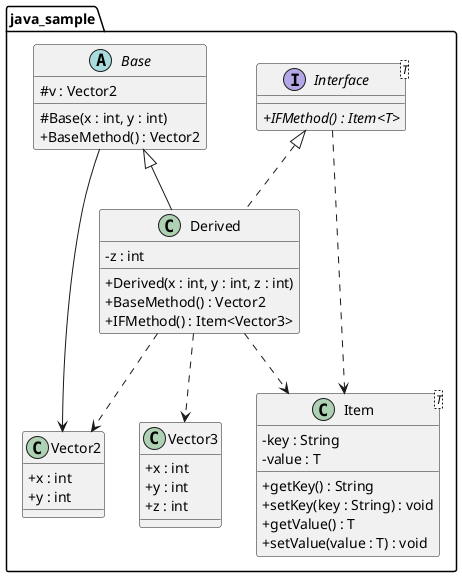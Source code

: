 @startuml class-diagram

skinparam classAttributeIconSize 0

package java_sample {

	abstract class Base {
		# v : Vector2
		# Base(x : int, y : int)
		+ BaseMethod() : Vector2
	}

	class Derived {
		- z : int
		+ Derived(x : int, y : int, z : int)
		+ BaseMethod() : Vector2
		+ IFMethod() : Item<Vector3>
	}

	interface Interface<T> {
		+ {abstract} IFMethod() : Item<T>
	}

	class Item<T> {
		- key : String
		- value : T
		+ getKey() : String
		+ setKey(key : String) : void
		+ getValue() : T
		+ setValue(value : T) : void
	}

	class Vector2 {
		+ x : int
		+ y : int
	}

	class Vector3 {
		+ x : int
		+ y : int
		+ z : int
	}

}

Base -down-> Vector2
Derived -up-|> Base
Derived .up.|> Interface
Derived .down.> Vector2
Derived .down.> Item
Derived .down.> Vector3
Interface .down.> Item

@enduml
